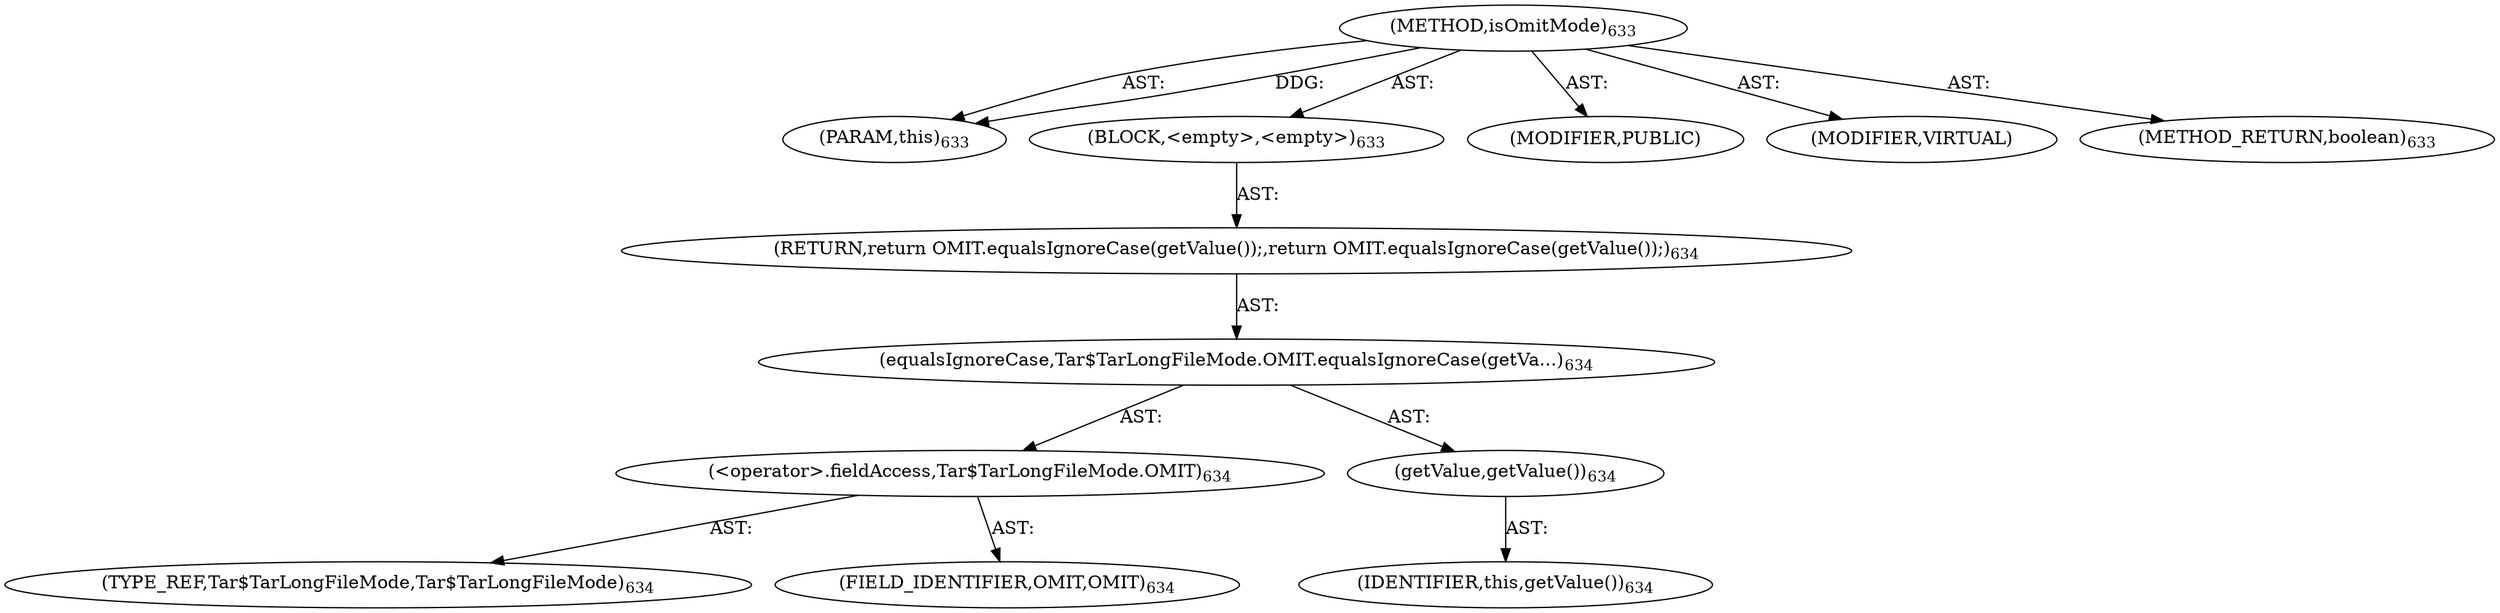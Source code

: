 digraph "isOmitMode" {  
"111669149730" [label = <(METHOD,isOmitMode)<SUB>633</SUB>> ]
"115964117017" [label = <(PARAM,this)<SUB>633</SUB>> ]
"25769803870" [label = <(BLOCK,&lt;empty&gt;,&lt;empty&gt;)<SUB>633</SUB>> ]
"146028888084" [label = <(RETURN,return OMIT.equalsIgnoreCase(getValue());,return OMIT.equalsIgnoreCase(getValue());)<SUB>634</SUB>> ]
"30064771517" [label = <(equalsIgnoreCase,Tar$TarLongFileMode.OMIT.equalsIgnoreCase(getVa...)<SUB>634</SUB>> ]
"30064771518" [label = <(&lt;operator&gt;.fieldAccess,Tar$TarLongFileMode.OMIT)<SUB>634</SUB>> ]
"180388626445" [label = <(TYPE_REF,Tar$TarLongFileMode,Tar$TarLongFileMode)<SUB>634</SUB>> ]
"55834574966" [label = <(FIELD_IDENTIFIER,OMIT,OMIT)<SUB>634</SUB>> ]
"30064771519" [label = <(getValue,getValue())<SUB>634</SUB>> ]
"68719476780" [label = <(IDENTIFIER,this,getValue())<SUB>634</SUB>> ]
"133143986277" [label = <(MODIFIER,PUBLIC)> ]
"133143986278" [label = <(MODIFIER,VIRTUAL)> ]
"128849018914" [label = <(METHOD_RETURN,boolean)<SUB>633</SUB>> ]
  "111669149730" -> "115964117017"  [ label = "AST: "] 
  "111669149730" -> "25769803870"  [ label = "AST: "] 
  "111669149730" -> "133143986277"  [ label = "AST: "] 
  "111669149730" -> "133143986278"  [ label = "AST: "] 
  "111669149730" -> "128849018914"  [ label = "AST: "] 
  "25769803870" -> "146028888084"  [ label = "AST: "] 
  "146028888084" -> "30064771517"  [ label = "AST: "] 
  "30064771517" -> "30064771518"  [ label = "AST: "] 
  "30064771517" -> "30064771519"  [ label = "AST: "] 
  "30064771518" -> "180388626445"  [ label = "AST: "] 
  "30064771518" -> "55834574966"  [ label = "AST: "] 
  "30064771519" -> "68719476780"  [ label = "AST: "] 
  "111669149730" -> "115964117017"  [ label = "DDG: "] 
}
